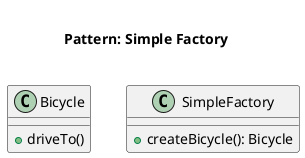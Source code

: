 @startuml
    Title <size:20>\nPattern: Simple Factory\n

    class Bicycle {
        + driveTo()
    }

    class SimpleFactory {
        + createBicycle(): Bicycle
    }
@enduml